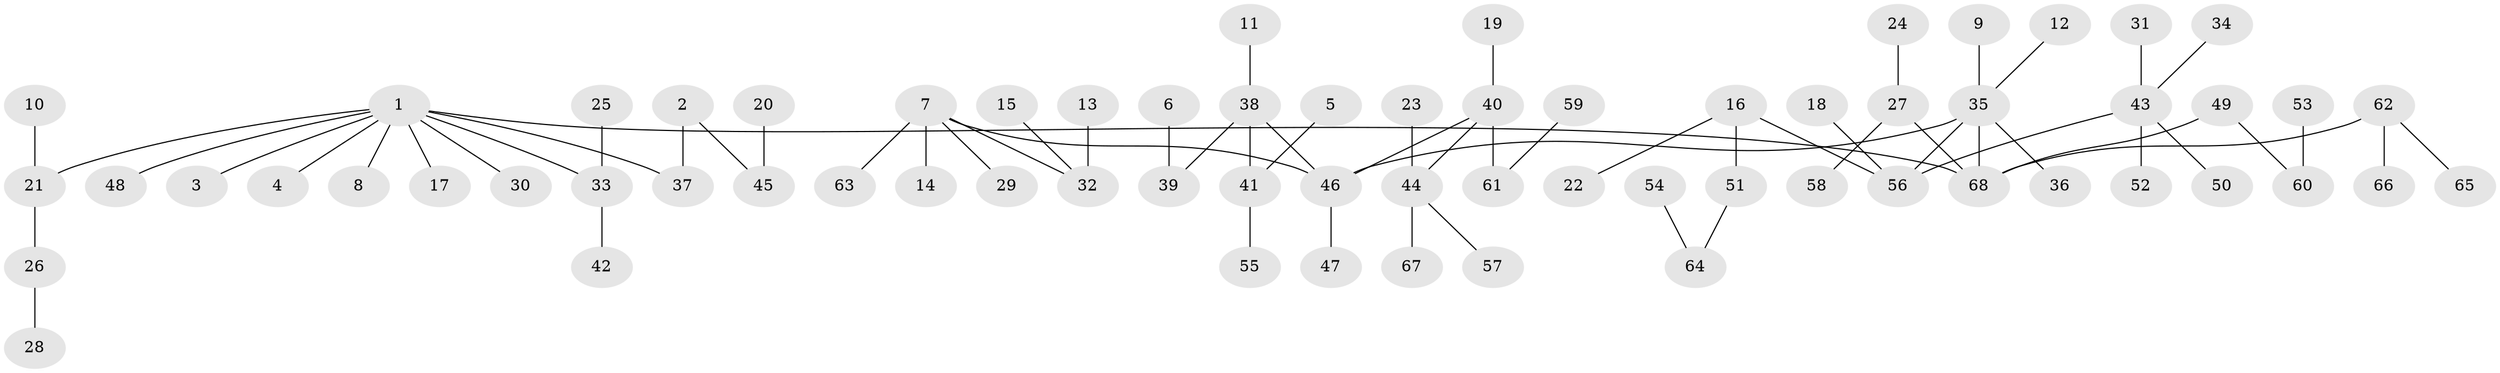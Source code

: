 // original degree distribution, {6: 0.02962962962962963, 3: 0.06666666666666667, 2: 0.2518518518518518, 5: 0.02962962962962963, 4: 0.1111111111111111, 1: 0.5111111111111111}
// Generated by graph-tools (version 1.1) at 2025/50/03/09/25 03:50:19]
// undirected, 68 vertices, 67 edges
graph export_dot {
graph [start="1"]
  node [color=gray90,style=filled];
  1;
  2;
  3;
  4;
  5;
  6;
  7;
  8;
  9;
  10;
  11;
  12;
  13;
  14;
  15;
  16;
  17;
  18;
  19;
  20;
  21;
  22;
  23;
  24;
  25;
  26;
  27;
  28;
  29;
  30;
  31;
  32;
  33;
  34;
  35;
  36;
  37;
  38;
  39;
  40;
  41;
  42;
  43;
  44;
  45;
  46;
  47;
  48;
  49;
  50;
  51;
  52;
  53;
  54;
  55;
  56;
  57;
  58;
  59;
  60;
  61;
  62;
  63;
  64;
  65;
  66;
  67;
  68;
  1 -- 3 [weight=1.0];
  1 -- 4 [weight=1.0];
  1 -- 8 [weight=1.0];
  1 -- 17 [weight=1.0];
  1 -- 21 [weight=1.0];
  1 -- 30 [weight=1.0];
  1 -- 33 [weight=1.0];
  1 -- 37 [weight=1.0];
  1 -- 48 [weight=1.0];
  1 -- 68 [weight=1.0];
  2 -- 37 [weight=1.0];
  2 -- 45 [weight=1.0];
  5 -- 41 [weight=1.0];
  6 -- 39 [weight=1.0];
  7 -- 14 [weight=1.0];
  7 -- 29 [weight=1.0];
  7 -- 32 [weight=1.0];
  7 -- 46 [weight=1.0];
  7 -- 63 [weight=1.0];
  9 -- 35 [weight=1.0];
  10 -- 21 [weight=1.0];
  11 -- 38 [weight=1.0];
  12 -- 35 [weight=1.0];
  13 -- 32 [weight=1.0];
  15 -- 32 [weight=1.0];
  16 -- 22 [weight=1.0];
  16 -- 51 [weight=1.0];
  16 -- 56 [weight=1.0];
  18 -- 56 [weight=1.0];
  19 -- 40 [weight=1.0];
  20 -- 45 [weight=1.0];
  21 -- 26 [weight=1.0];
  23 -- 44 [weight=1.0];
  24 -- 27 [weight=1.0];
  25 -- 33 [weight=1.0];
  26 -- 28 [weight=1.0];
  27 -- 58 [weight=1.0];
  27 -- 68 [weight=1.0];
  31 -- 43 [weight=1.0];
  33 -- 42 [weight=1.0];
  34 -- 43 [weight=1.0];
  35 -- 36 [weight=1.0];
  35 -- 46 [weight=1.0];
  35 -- 56 [weight=1.0];
  35 -- 68 [weight=1.0];
  38 -- 39 [weight=1.0];
  38 -- 41 [weight=1.0];
  38 -- 46 [weight=1.0];
  40 -- 44 [weight=1.0];
  40 -- 46 [weight=1.0];
  40 -- 61 [weight=1.0];
  41 -- 55 [weight=1.0];
  43 -- 50 [weight=1.0];
  43 -- 52 [weight=1.0];
  43 -- 56 [weight=1.0];
  44 -- 57 [weight=1.0];
  44 -- 67 [weight=1.0];
  46 -- 47 [weight=1.0];
  49 -- 60 [weight=1.0];
  49 -- 68 [weight=1.0];
  51 -- 64 [weight=1.0];
  53 -- 60 [weight=1.0];
  54 -- 64 [weight=1.0];
  59 -- 61 [weight=1.0];
  62 -- 65 [weight=1.0];
  62 -- 66 [weight=1.0];
  62 -- 68 [weight=1.0];
}
